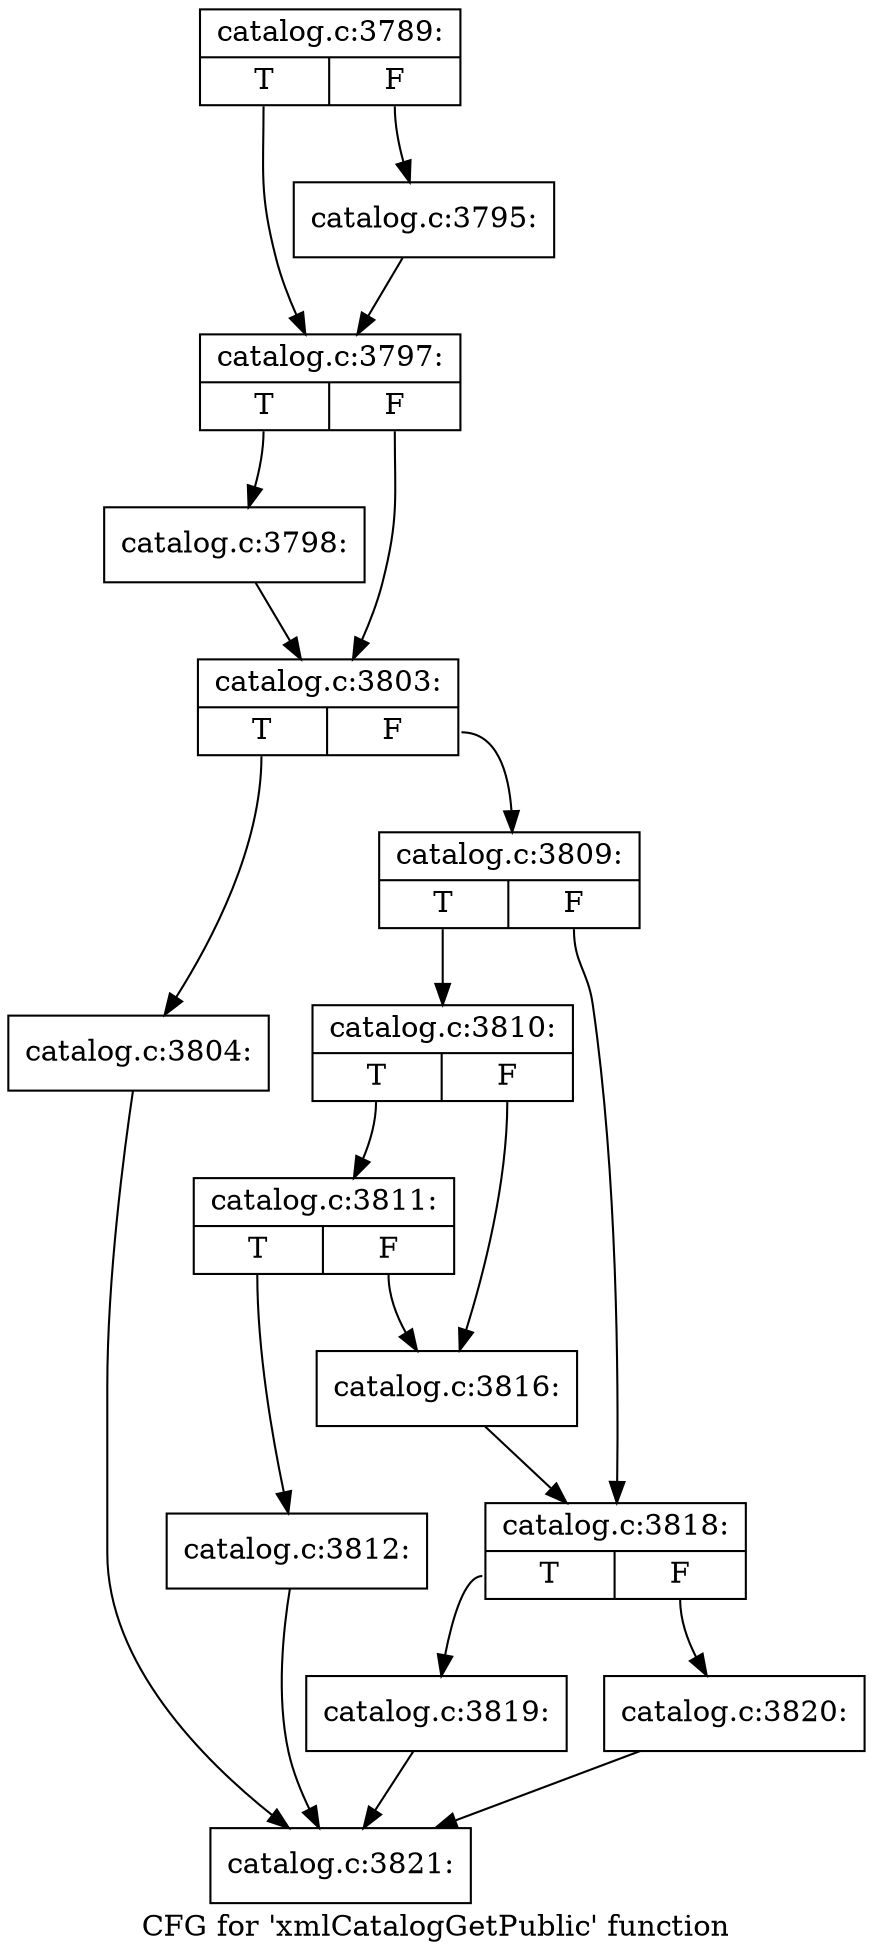 digraph "CFG for 'xmlCatalogGetPublic' function" {
	label="CFG for 'xmlCatalogGetPublic' function";

	Node0x3959c40 [shape=record,label="{catalog.c:3789:|{<s0>T|<s1>F}}"];
	Node0x3959c40:s0 -> Node0x3965140;
	Node0x3959c40:s1 -> Node0x3959af0;
	Node0x3959af0 [shape=record,label="{catalog.c:3795:}"];
	Node0x3959af0 -> Node0x3965140;
	Node0x3965140 [shape=record,label="{catalog.c:3797:|{<s0>T|<s1>F}}"];
	Node0x3965140:s0 -> Node0x3965500;
	Node0x3965140:s1 -> Node0x3965550;
	Node0x3965500 [shape=record,label="{catalog.c:3798:}"];
	Node0x3965500 -> Node0x3965550;
	Node0x3965550 [shape=record,label="{catalog.c:3803:|{<s0>T|<s1>F}}"];
	Node0x3965550:s0 -> Node0x3965fc0;
	Node0x3965550:s1 -> Node0x3966010;
	Node0x3965fc0 [shape=record,label="{catalog.c:3804:}"];
	Node0x3965fc0 -> Node0x3964810;
	Node0x3966010 [shape=record,label="{catalog.c:3809:|{<s0>T|<s1>F}}"];
	Node0x3966010:s0 -> Node0x3966470;
	Node0x3966010:s1 -> Node0x39664c0;
	Node0x3966470 [shape=record,label="{catalog.c:3810:|{<s0>T|<s1>F}}"];
	Node0x3966470:s0 -> Node0x3966d10;
	Node0x3966470:s1 -> Node0x3966cc0;
	Node0x3966d10 [shape=record,label="{catalog.c:3811:|{<s0>T|<s1>F}}"];
	Node0x3966d10:s0 -> Node0x3966c70;
	Node0x3966d10:s1 -> Node0x3966cc0;
	Node0x3966c70 [shape=record,label="{catalog.c:3812:}"];
	Node0x3966c70 -> Node0x3964810;
	Node0x3966cc0 [shape=record,label="{catalog.c:3816:}"];
	Node0x3966cc0 -> Node0x39664c0;
	Node0x39664c0 [shape=record,label="{catalog.c:3818:|{<s0>T|<s1>F}}"];
	Node0x39664c0:s0 -> Node0x3967b40;
	Node0x39664c0:s1 -> Node0x3967b90;
	Node0x3967b40 [shape=record,label="{catalog.c:3819:}"];
	Node0x3967b40 -> Node0x3964810;
	Node0x3967b90 [shape=record,label="{catalog.c:3820:}"];
	Node0x3967b90 -> Node0x3964810;
	Node0x3964810 [shape=record,label="{catalog.c:3821:}"];
}
